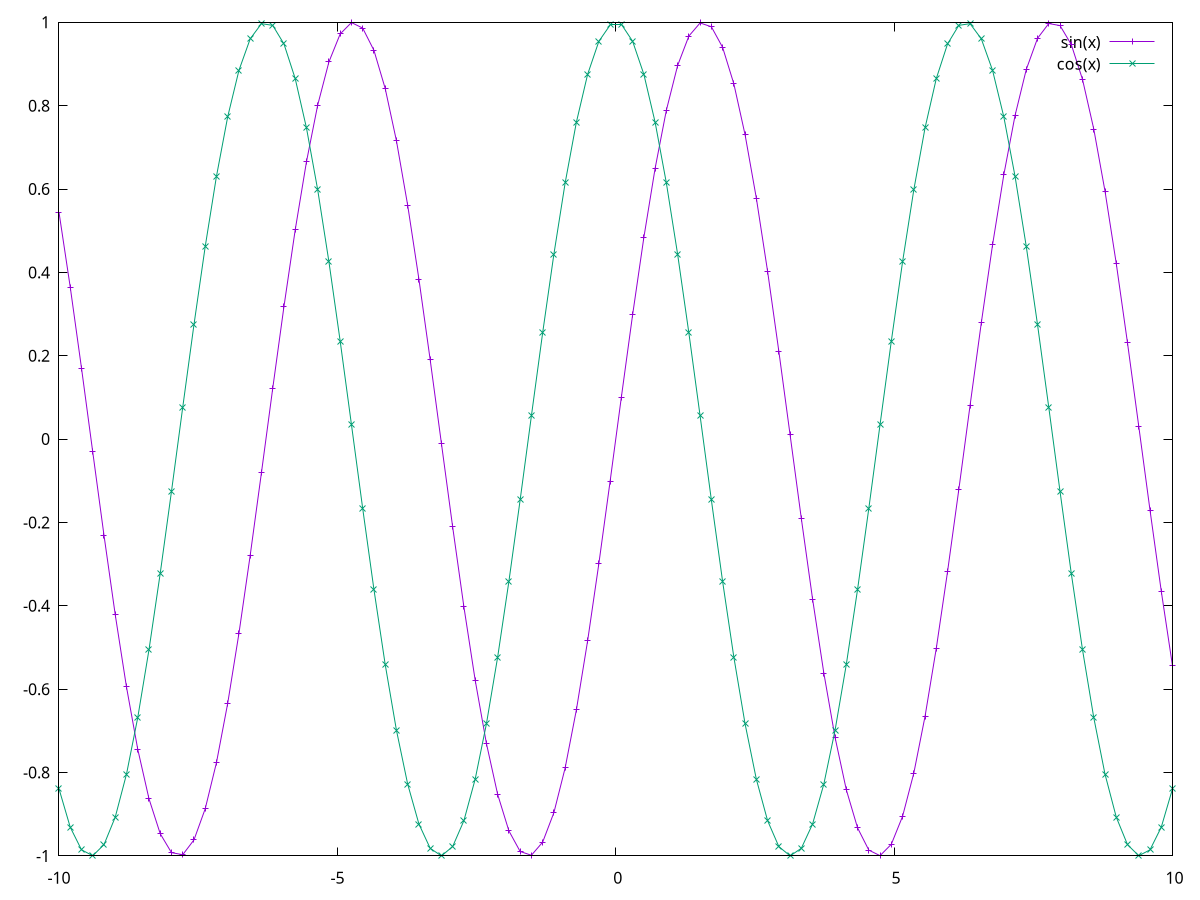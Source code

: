 #!/usr/bin/env gnuplot

## with linespoints

## w lp

# Both lines and points.

plot \
    sin(x) with linespoints,\
    cos(x) w lp
